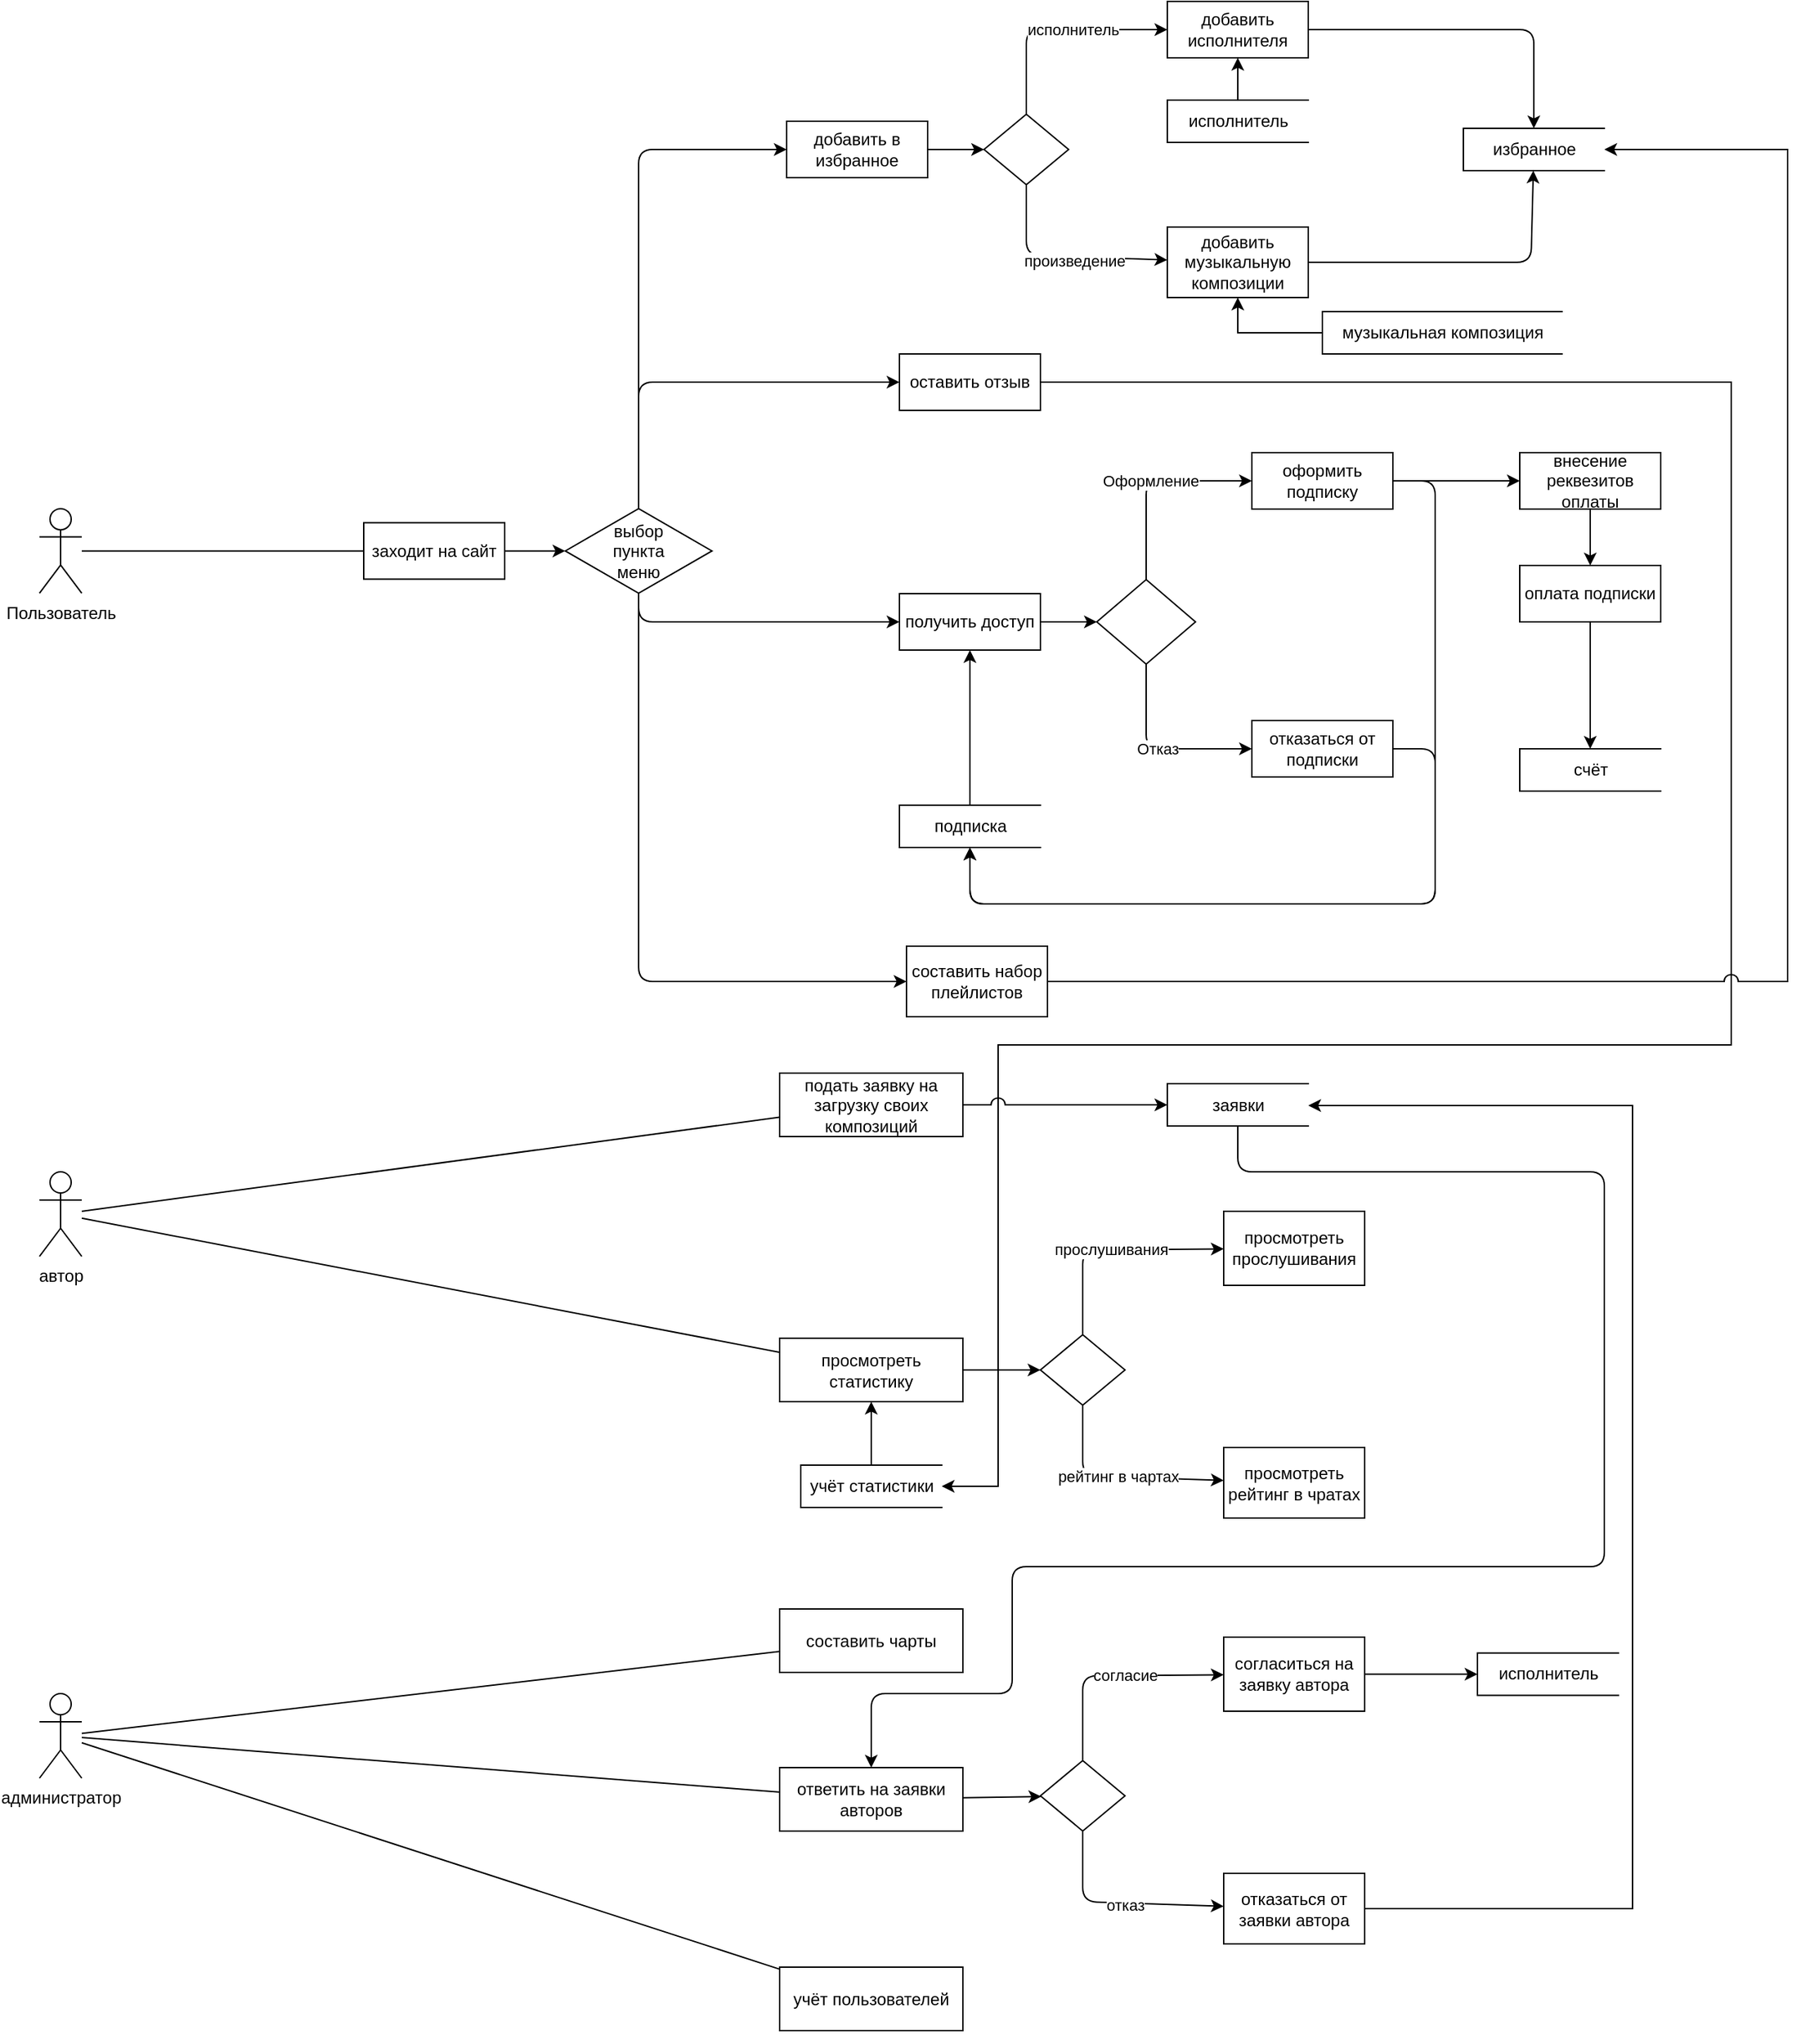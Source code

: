<mxfile version="15.6.1" type="github" pages="2">
  <diagram id="x2m9xSOuauWkbCSFKLqA" name="Страница 1">
    <mxGraphModel dx="1643" dy="1658" grid="1" gridSize="10" guides="1" tooltips="1" connect="1" arrows="1" fold="1" page="1" pageScale="1" pageWidth="827" pageHeight="1169" math="0" shadow="0">
      <root>
        <mxCell id="0" />
        <mxCell id="1" parent="0" />
        <mxCell id="N2sHEX1uIcaa_9FFR6iz-1" value="Пользователь" style="shape=umlActor;verticalLabelPosition=bottom;verticalAlign=top;html=1;outlineConnect=0;" parent="1" vertex="1">
          <mxGeometry x="-330" y="119.7" width="30" height="60" as="geometry" />
        </mxCell>
        <mxCell id="N2sHEX1uIcaa_9FFR6iz-2" value="" style="endArrow=none;html=1;" parent="1" source="N2sHEX1uIcaa_9FFR6iz-1" target="N2sHEX1uIcaa_9FFR6iz-3" edge="1">
          <mxGeometry width="50" height="50" relative="1" as="geometry">
            <mxPoint x="160" y="299.7" as="sourcePoint" />
            <mxPoint x="-100" y="159.7" as="targetPoint" />
          </mxGeometry>
        </mxCell>
        <mxCell id="iRl3DJ97S0IFw4UnPUvw-6" style="edgeStyle=orthogonalEdgeStyle;rounded=0;orthogonalLoop=1;jettySize=auto;html=1;" parent="1" source="N2sHEX1uIcaa_9FFR6iz-3" target="iRl3DJ97S0IFw4UnPUvw-5" edge="1">
          <mxGeometry relative="1" as="geometry" />
        </mxCell>
        <mxCell id="N2sHEX1uIcaa_9FFR6iz-3" value="заходит на сайт" style="rounded=0;whiteSpace=wrap;html=1;" parent="1" vertex="1">
          <mxGeometry x="-100" y="129.7" width="100" height="40" as="geometry" />
        </mxCell>
        <mxCell id="N2sHEX1uIcaa_9FFR6iz-5" value="получить доступ" style="rounded=0;whiteSpace=wrap;html=1;" parent="1" vertex="1">
          <mxGeometry x="280" y="180" width="100" height="40" as="geometry" />
        </mxCell>
        <mxCell id="N2sHEX1uIcaa_9FFR6iz-6" value="добавить в избранное" style="rounded=0;whiteSpace=wrap;html=1;" parent="1" vertex="1">
          <mxGeometry x="200" y="-155" width="100" height="40" as="geometry" />
        </mxCell>
        <mxCell id="KKeQWqtMuI6_xYpHAGpx-2" style="edgeStyle=orthogonalEdgeStyle;rounded=0;orthogonalLoop=1;jettySize=auto;html=1;entryX=1;entryY=0.5;entryDx=0;entryDy=0;jumpStyle=arc;jumpSize=10;" parent="1" source="N2sHEX1uIcaa_9FFR6iz-7" target="lSBhg6P_wEcgFPhDnSpZ-64" edge="1">
          <mxGeometry relative="1" as="geometry">
            <mxPoint x="360" y="810" as="targetPoint" />
            <Array as="points">
              <mxPoint x="870" y="30" />
              <mxPoint x="870" y="500" />
              <mxPoint x="350" y="500" />
              <mxPoint x="350" y="813" />
            </Array>
          </mxGeometry>
        </mxCell>
        <mxCell id="N2sHEX1uIcaa_9FFR6iz-7" value="оставить отзыв" style="rounded=0;whiteSpace=wrap;html=1;" parent="1" vertex="1">
          <mxGeometry x="280" y="10" width="100" height="40" as="geometry" />
        </mxCell>
        <mxCell id="N2sHEX1uIcaa_9FFR6iz-10" value="" style="rhombus;whiteSpace=wrap;html=1;" parent="1" vertex="1">
          <mxGeometry x="420" y="170" width="70" height="60" as="geometry" />
        </mxCell>
        <mxCell id="N2sHEX1uIcaa_9FFR6iz-11" value="" style="endArrow=classic;html=1;" parent="1" source="N2sHEX1uIcaa_9FFR6iz-5" target="N2sHEX1uIcaa_9FFR6iz-10" edge="1">
          <mxGeometry width="50" height="50" relative="1" as="geometry">
            <mxPoint x="400" y="340" as="sourcePoint" />
            <mxPoint x="430" y="200" as="targetPoint" />
          </mxGeometry>
        </mxCell>
        <mxCell id="N2sHEX1uIcaa_9FFR6iz-12" value="подписка" style="html=1;dashed=0;whitespace=wrap;shape=partialRectangle;right=0;" parent="1" vertex="1">
          <mxGeometry x="280" y="330" width="100" height="30" as="geometry" />
        </mxCell>
        <mxCell id="N2sHEX1uIcaa_9FFR6iz-13" value="" style="endArrow=classic;html=1;" parent="1" source="N2sHEX1uIcaa_9FFR6iz-12" target="N2sHEX1uIcaa_9FFR6iz-5" edge="1">
          <mxGeometry width="50" height="50" relative="1" as="geometry">
            <mxPoint x="400" y="210" as="sourcePoint" />
            <mxPoint x="450" y="160" as="targetPoint" />
          </mxGeometry>
        </mxCell>
        <mxCell id="lSBhg6P_wEcgFPhDnSpZ-16" value="Оформление" style="endArrow=classic;html=1;edgeStyle=orthogonalEdgeStyle;" parent="1" source="N2sHEX1uIcaa_9FFR6iz-10" target="lSBhg6P_wEcgFPhDnSpZ-25" edge="1">
          <mxGeometry relative="1" as="geometry">
            <mxPoint x="370" y="320" as="sourcePoint" />
            <mxPoint x="530" y="100" as="targetPoint" />
            <Array as="points">
              <mxPoint x="455" y="100" />
            </Array>
          </mxGeometry>
        </mxCell>
        <mxCell id="lSBhg6P_wEcgFPhDnSpZ-21" value="Отказ" style="endArrow=classic;html=1;edgeStyle=orthogonalEdgeStyle;" parent="1" source="N2sHEX1uIcaa_9FFR6iz-10" target="lSBhg6P_wEcgFPhDnSpZ-24" edge="1">
          <mxGeometry relative="1" as="geometry">
            <mxPoint x="370" y="250" as="sourcePoint" />
            <mxPoint x="530" y="290" as="targetPoint" />
            <Array as="points">
              <mxPoint x="455" y="290" />
            </Array>
          </mxGeometry>
        </mxCell>
        <mxCell id="lSBhg6P_wEcgFPhDnSpZ-24" value="отказаться от подписки" style="rounded=0;whiteSpace=wrap;html=1;" parent="1" vertex="1">
          <mxGeometry x="530" y="270" width="100" height="40" as="geometry" />
        </mxCell>
        <mxCell id="JcktMN1TbylJSj7w72PY-2" style="edgeStyle=orthogonalEdgeStyle;rounded=0;orthogonalLoop=1;jettySize=auto;html=1;" parent="1" source="lSBhg6P_wEcgFPhDnSpZ-25" edge="1">
          <mxGeometry relative="1" as="geometry">
            <mxPoint x="720" y="100" as="targetPoint" />
          </mxGeometry>
        </mxCell>
        <mxCell id="lSBhg6P_wEcgFPhDnSpZ-25" value="оформить подписку" style="rounded=0;whiteSpace=wrap;html=1;" parent="1" vertex="1">
          <mxGeometry x="530" y="80" width="100" height="40" as="geometry" />
        </mxCell>
        <mxCell id="lSBhg6P_wEcgFPhDnSpZ-33" value="" style="endArrow=classic;html=1;edgeStyle=orthogonalEdgeStyle;exitX=1;exitY=0.5;exitDx=0;exitDy=0;" parent="1" source="lSBhg6P_wEcgFPhDnSpZ-25" target="N2sHEX1uIcaa_9FFR6iz-12" edge="1">
          <mxGeometry width="50" height="50" relative="1" as="geometry">
            <mxPoint x="650" y="100" as="sourcePoint" />
            <mxPoint x="610" y="250" as="targetPoint" />
            <Array as="points">
              <mxPoint x="660" y="100" />
              <mxPoint x="660" y="400" />
              <mxPoint x="330" y="400" />
            </Array>
          </mxGeometry>
        </mxCell>
        <mxCell id="lSBhg6P_wEcgFPhDnSpZ-34" value="" style="endArrow=classic;html=1;edgeStyle=orthogonalEdgeStyle;" parent="1" source="lSBhg6P_wEcgFPhDnSpZ-24" target="N2sHEX1uIcaa_9FFR6iz-12" edge="1">
          <mxGeometry width="50" height="50" relative="1" as="geometry">
            <mxPoint x="560" y="300" as="sourcePoint" />
            <mxPoint x="380" y="370" as="targetPoint" />
            <Array as="points">
              <mxPoint x="660" y="290" />
              <mxPoint x="660" y="400" />
              <mxPoint x="330" y="400" />
            </Array>
          </mxGeometry>
        </mxCell>
        <mxCell id="lSBhg6P_wEcgFPhDnSpZ-38" value="" style="endArrow=classic;html=1;" parent="1" source="N2sHEX1uIcaa_9FFR6iz-6" target="lSBhg6P_wEcgFPhDnSpZ-39" edge="1">
          <mxGeometry width="50" height="50" relative="1" as="geometry">
            <mxPoint x="340" y="-175" as="sourcePoint" />
            <mxPoint x="340" y="-105" as="targetPoint" />
          </mxGeometry>
        </mxCell>
        <mxCell id="lSBhg6P_wEcgFPhDnSpZ-39" value="" style="shape=rhombus;html=1;dashed=0;whitespace=wrap;perimeter=rhombusPerimeter;" parent="1" vertex="1">
          <mxGeometry x="340" y="-160" width="60" height="50" as="geometry" />
        </mxCell>
        <mxCell id="lSBhg6P_wEcgFPhDnSpZ-41" value="" style="endArrow=classic;html=1;" parent="1" source="lSBhg6P_wEcgFPhDnSpZ-39" target="lSBhg6P_wEcgFPhDnSpZ-51" edge="1">
          <mxGeometry relative="1" as="geometry">
            <mxPoint x="170" y="40" as="sourcePoint" />
            <mxPoint x="470" y="-220" as="targetPoint" />
            <Array as="points">
              <mxPoint x="370" y="-220" />
            </Array>
          </mxGeometry>
        </mxCell>
        <mxCell id="lSBhg6P_wEcgFPhDnSpZ-43" value="исполнитель" style="edgeLabel;html=1;align=center;verticalAlign=middle;resizable=0;points=[];" parent="lSBhg6P_wEcgFPhDnSpZ-41" vertex="1" connectable="0">
          <mxGeometry x="0.16" y="-1" relative="1" as="geometry">
            <mxPoint y="-1" as="offset" />
          </mxGeometry>
        </mxCell>
        <mxCell id="lSBhg6P_wEcgFPhDnSpZ-47" value="" style="endArrow=classic;html=1;" parent="1" source="lSBhg6P_wEcgFPhDnSpZ-39" target="lSBhg6P_wEcgFPhDnSpZ-50" edge="1">
          <mxGeometry relative="1" as="geometry">
            <mxPoint x="370" y="-100" as="sourcePoint" />
            <mxPoint x="470" y="-60" as="targetPoint" />
            <Array as="points">
              <mxPoint x="370" y="-60" />
            </Array>
          </mxGeometry>
        </mxCell>
        <mxCell id="lSBhg6P_wEcgFPhDnSpZ-49" value="произведение" style="edgeLabel;html=1;align=center;verticalAlign=middle;resizable=0;points=[];" parent="lSBhg6P_wEcgFPhDnSpZ-47" vertex="1" connectable="0">
          <mxGeometry x="0.112" y="-3" relative="1" as="geometry">
            <mxPoint as="offset" />
          </mxGeometry>
        </mxCell>
        <mxCell id="lSBhg6P_wEcgFPhDnSpZ-50" value="добавить музыкальную композиции" style="rounded=0;whiteSpace=wrap;html=1;" parent="1" vertex="1">
          <mxGeometry x="470" y="-80" width="100" height="50" as="geometry" />
        </mxCell>
        <mxCell id="lSBhg6P_wEcgFPhDnSpZ-51" value="добавить исполнителя" style="rounded=0;whiteSpace=wrap;html=1;" parent="1" vertex="1">
          <mxGeometry x="470" y="-240" width="100" height="40" as="geometry" />
        </mxCell>
        <mxCell id="lSBhg6P_wEcgFPhDnSpZ-52" value="избранное" style="html=1;dashed=0;whitespace=wrap;shape=partialRectangle;right=0;" parent="1" vertex="1">
          <mxGeometry x="680" y="-150" width="100" height="30" as="geometry" />
        </mxCell>
        <mxCell id="lSBhg6P_wEcgFPhDnSpZ-53" value="" style="endArrow=classic;html=1;" parent="1" source="lSBhg6P_wEcgFPhDnSpZ-50" target="lSBhg6P_wEcgFPhDnSpZ-52" edge="1">
          <mxGeometry width="50" height="50" relative="1" as="geometry">
            <mxPoint x="480" y="-50" as="sourcePoint" />
            <mxPoint x="530" y="-100" as="targetPoint" />
            <Array as="points">
              <mxPoint x="728" y="-55" />
            </Array>
          </mxGeometry>
        </mxCell>
        <mxCell id="lSBhg6P_wEcgFPhDnSpZ-54" value="" style="endArrow=classic;html=1;" parent="1" source="lSBhg6P_wEcgFPhDnSpZ-51" target="lSBhg6P_wEcgFPhDnSpZ-52" edge="1">
          <mxGeometry width="50" height="50" relative="1" as="geometry">
            <mxPoint x="480" y="-50" as="sourcePoint" />
            <mxPoint x="530" y="-100" as="targetPoint" />
            <Array as="points">
              <mxPoint x="730" y="-220" />
            </Array>
          </mxGeometry>
        </mxCell>
        <mxCell id="KKeQWqtMuI6_xYpHAGpx-1" style="edgeStyle=orthogonalEdgeStyle;rounded=0;orthogonalLoop=1;jettySize=auto;html=1;entryX=1;entryY=0.5;entryDx=0;entryDy=0;jumpStyle=arc;jumpSize=10;" parent="1" source="lSBhg6P_wEcgFPhDnSpZ-56" target="lSBhg6P_wEcgFPhDnSpZ-52" edge="1">
          <mxGeometry relative="1" as="geometry">
            <mxPoint x="760" y="-60" as="targetPoint" />
            <Array as="points">
              <mxPoint x="910" y="455" />
              <mxPoint x="910" y="-135" />
            </Array>
          </mxGeometry>
        </mxCell>
        <mxCell id="lSBhg6P_wEcgFPhDnSpZ-56" value="составить набор плейлистов" style="rounded=0;whiteSpace=wrap;html=1;" parent="1" vertex="1">
          <mxGeometry x="285" y="430" width="100" height="50" as="geometry" />
        </mxCell>
        <mxCell id="lSBhg6P_wEcgFPhDnSpZ-57" value="автор" style="shape=umlActor;verticalLabelPosition=bottom;verticalAlign=top;html=1;outlineConnect=0;" parent="1" vertex="1">
          <mxGeometry x="-330" y="590" width="30" height="60" as="geometry" />
        </mxCell>
        <mxCell id="lSBhg6P_wEcgFPhDnSpZ-59" value="подать заявку на загрузку своих композиций" style="rounded=0;whiteSpace=wrap;html=1;" parent="1" vertex="1">
          <mxGeometry x="195" y="520" width="130" height="45" as="geometry" />
        </mxCell>
        <mxCell id="lSBhg6P_wEcgFPhDnSpZ-62" value="просмотреть статистику" style="rounded=0;whiteSpace=wrap;html=1;" parent="1" vertex="1">
          <mxGeometry x="195" y="708" width="130" height="45" as="geometry" />
        </mxCell>
        <mxCell id="lSBhg6P_wEcgFPhDnSpZ-64" value="учёт статистики" style="html=1;dashed=0;whitespace=wrap;shape=partialRectangle;right=0;" parent="1" vertex="1">
          <mxGeometry x="210" y="798" width="100" height="30" as="geometry" />
        </mxCell>
        <mxCell id="lSBhg6P_wEcgFPhDnSpZ-65" value="" style="endArrow=classic;html=1;" parent="1" source="lSBhg6P_wEcgFPhDnSpZ-64" target="lSBhg6P_wEcgFPhDnSpZ-62" edge="1">
          <mxGeometry width="50" height="50" relative="1" as="geometry">
            <mxPoint x="410" y="828" as="sourcePoint" />
            <mxPoint x="460" y="778" as="targetPoint" />
          </mxGeometry>
        </mxCell>
        <mxCell id="lSBhg6P_wEcgFPhDnSpZ-66" value="" style="shape=rhombus;html=1;dashed=0;whitespace=wrap;perimeter=rhombusPerimeter;" parent="1" vertex="1">
          <mxGeometry x="380" y="705.5" width="60" height="50" as="geometry" />
        </mxCell>
        <mxCell id="lSBhg6P_wEcgFPhDnSpZ-67" value="прослушивания" style="endArrow=classic;html=1;" parent="1" source="lSBhg6P_wEcgFPhDnSpZ-66" target="lSBhg6P_wEcgFPhDnSpZ-72" edge="1">
          <mxGeometry relative="1" as="geometry">
            <mxPoint x="210" y="905.5" as="sourcePoint" />
            <mxPoint x="510" y="645.5" as="targetPoint" />
            <Array as="points">
              <mxPoint x="410" y="645.5" />
            </Array>
          </mxGeometry>
        </mxCell>
        <mxCell id="lSBhg6P_wEcgFPhDnSpZ-69" value="рейтинг в чартах" style="endArrow=classic;html=1;" parent="1" source="lSBhg6P_wEcgFPhDnSpZ-66" target="lSBhg6P_wEcgFPhDnSpZ-71" edge="1">
          <mxGeometry relative="1" as="geometry">
            <mxPoint x="410" y="765.5" as="sourcePoint" />
            <mxPoint x="520" y="806" as="targetPoint" />
            <Array as="points">
              <mxPoint x="410" y="805.5" />
            </Array>
          </mxGeometry>
        </mxCell>
        <mxCell id="lSBhg6P_wEcgFPhDnSpZ-71" value="просмотреть рейтинг в чратах" style="rounded=0;whiteSpace=wrap;html=1;" parent="1" vertex="1">
          <mxGeometry x="510" y="785.5" width="100" height="50" as="geometry" />
        </mxCell>
        <mxCell id="lSBhg6P_wEcgFPhDnSpZ-72" value="просмотреть прослушивания" style="rounded=0;whiteSpace=wrap;html=1;" parent="1" vertex="1">
          <mxGeometry x="510" y="618" width="100" height="52.5" as="geometry" />
        </mxCell>
        <mxCell id="lSBhg6P_wEcgFPhDnSpZ-76" value="" style="endArrow=classic;html=1;" parent="1" source="lSBhg6P_wEcgFPhDnSpZ-62" target="lSBhg6P_wEcgFPhDnSpZ-66" edge="1">
          <mxGeometry width="50" height="50" relative="1" as="geometry">
            <mxPoint x="410" y="598" as="sourcePoint" />
            <mxPoint x="460" y="548" as="targetPoint" />
          </mxGeometry>
        </mxCell>
        <mxCell id="lSBhg6P_wEcgFPhDnSpZ-80" value="администратор" style="shape=umlActor;verticalLabelPosition=bottom;verticalAlign=top;html=1;outlineConnect=0;" parent="1" vertex="1">
          <mxGeometry x="-330" y="960" width="30" height="60" as="geometry" />
        </mxCell>
        <mxCell id="lSBhg6P_wEcgFPhDnSpZ-81" value="составить чарты" style="rounded=0;whiteSpace=wrap;html=1;" parent="1" vertex="1">
          <mxGeometry x="195" y="900" width="130" height="45" as="geometry" />
        </mxCell>
        <mxCell id="lSBhg6P_wEcgFPhDnSpZ-82" value="заявки" style="html=1;dashed=0;whitespace=wrap;shape=partialRectangle;right=0;" parent="1" vertex="1">
          <mxGeometry x="470" y="527.5" width="100" height="30" as="geometry" />
        </mxCell>
        <mxCell id="lSBhg6P_wEcgFPhDnSpZ-83" value="" style="endArrow=classic;html=1;jumpStyle=arc;jumpSize=10;" parent="1" source="lSBhg6P_wEcgFPhDnSpZ-59" target="lSBhg6P_wEcgFPhDnSpZ-82" edge="1">
          <mxGeometry width="50" height="50" relative="1" as="geometry">
            <mxPoint x="360" y="570" as="sourcePoint" />
            <mxPoint x="410" y="520" as="targetPoint" />
          </mxGeometry>
        </mxCell>
        <mxCell id="lSBhg6P_wEcgFPhDnSpZ-84" value="ответить на заявки авторов" style="rounded=0;whiteSpace=wrap;html=1;" parent="1" vertex="1">
          <mxGeometry x="195" y="1012.5" width="130" height="45" as="geometry" />
        </mxCell>
        <mxCell id="lSBhg6P_wEcgFPhDnSpZ-90" value="" style="shape=rhombus;html=1;dashed=0;whitespace=wrap;perimeter=rhombusPerimeter;" parent="1" vertex="1">
          <mxGeometry x="380" y="1007.5" width="60" height="50" as="geometry" />
        </mxCell>
        <mxCell id="lSBhg6P_wEcgFPhDnSpZ-91" value="" style="endArrow=classic;html=1;" parent="1" source="lSBhg6P_wEcgFPhDnSpZ-90" target="lSBhg6P_wEcgFPhDnSpZ-96" edge="1">
          <mxGeometry relative="1" as="geometry">
            <mxPoint x="210" y="1207.5" as="sourcePoint" />
            <mxPoint x="510" y="947.5" as="targetPoint" />
            <Array as="points">
              <mxPoint x="410" y="947.5" />
            </Array>
          </mxGeometry>
        </mxCell>
        <mxCell id="lSBhg6P_wEcgFPhDnSpZ-92" value="согласие" style="edgeLabel;html=1;align=center;verticalAlign=middle;resizable=0;points=[];" parent="lSBhg6P_wEcgFPhDnSpZ-91" vertex="1" connectable="0">
          <mxGeometry x="0.26" relative="1" as="geometry">
            <mxPoint x="-11" as="offset" />
          </mxGeometry>
        </mxCell>
        <mxCell id="lSBhg6P_wEcgFPhDnSpZ-93" value="" style="endArrow=classic;html=1;" parent="1" source="lSBhg6P_wEcgFPhDnSpZ-90" target="lSBhg6P_wEcgFPhDnSpZ-95" edge="1">
          <mxGeometry relative="1" as="geometry">
            <mxPoint x="410" y="1067.5" as="sourcePoint" />
            <mxPoint x="520" y="1108" as="targetPoint" />
            <Array as="points">
              <mxPoint x="410" y="1107.5" />
            </Array>
          </mxGeometry>
        </mxCell>
        <mxCell id="lSBhg6P_wEcgFPhDnSpZ-99" value="отказ" style="edgeLabel;html=1;align=center;verticalAlign=middle;resizable=0;points=[];" parent="lSBhg6P_wEcgFPhDnSpZ-93" vertex="1" connectable="0">
          <mxGeometry x="0.184" y="-1" relative="1" as="geometry">
            <mxPoint x="-9" as="offset" />
          </mxGeometry>
        </mxCell>
        <mxCell id="KKeQWqtMuI6_xYpHAGpx-7" style="edgeStyle=orthogonalEdgeStyle;rounded=0;orthogonalLoop=1;jettySize=auto;html=1;" parent="1" source="lSBhg6P_wEcgFPhDnSpZ-95" target="lSBhg6P_wEcgFPhDnSpZ-82" edge="1">
          <mxGeometry relative="1" as="geometry">
            <Array as="points">
              <mxPoint x="800" y="1113" />
              <mxPoint x="800" y="543" />
            </Array>
          </mxGeometry>
        </mxCell>
        <mxCell id="lSBhg6P_wEcgFPhDnSpZ-95" value="отказаться от заявки автора" style="rounded=0;whiteSpace=wrap;html=1;" parent="1" vertex="1">
          <mxGeometry x="510" y="1087.5" width="100" height="50" as="geometry" />
        </mxCell>
        <mxCell id="KKeQWqtMuI6_xYpHAGpx-3" style="edgeStyle=orthogonalEdgeStyle;rounded=0;orthogonalLoop=1;jettySize=auto;html=1;" parent="1" source="lSBhg6P_wEcgFPhDnSpZ-96" target="KKeQWqtMuI6_xYpHAGpx-4" edge="1">
          <mxGeometry relative="1" as="geometry">
            <mxPoint x="690" y="950" as="targetPoint" />
          </mxGeometry>
        </mxCell>
        <mxCell id="lSBhg6P_wEcgFPhDnSpZ-96" value="согласиться на заявку автора" style="rounded=0;whiteSpace=wrap;html=1;" parent="1" vertex="1">
          <mxGeometry x="510" y="920" width="100" height="52.5" as="geometry" />
        </mxCell>
        <mxCell id="lSBhg6P_wEcgFPhDnSpZ-97" value="" style="endArrow=classic;html=1;" parent="1" source="lSBhg6P_wEcgFPhDnSpZ-84" target="lSBhg6P_wEcgFPhDnSpZ-90" edge="1">
          <mxGeometry width="50" height="50" relative="1" as="geometry">
            <mxPoint x="325" y="1032.5" as="sourcePoint" />
            <mxPoint x="460" y="850" as="targetPoint" />
          </mxGeometry>
        </mxCell>
        <mxCell id="lSBhg6P_wEcgFPhDnSpZ-101" value="" style="endArrow=classic;html=1;jumpStyle=arc;" parent="1" source="lSBhg6P_wEcgFPhDnSpZ-82" target="lSBhg6P_wEcgFPhDnSpZ-84" edge="1">
          <mxGeometry width="50" height="50" relative="1" as="geometry">
            <mxPoint x="360" y="1070" as="sourcePoint" />
            <mxPoint x="750" y="1000" as="targetPoint" />
            <Array as="points">
              <mxPoint x="520" y="590" />
              <mxPoint x="780" y="590" />
              <mxPoint x="780" y="870" />
              <mxPoint x="360" y="870" />
              <mxPoint x="360" y="960" />
              <mxPoint x="260" y="960" />
            </Array>
          </mxGeometry>
        </mxCell>
        <mxCell id="lSBhg6P_wEcgFPhDnSpZ-115" value="учёт пользователей" style="rounded=0;whiteSpace=wrap;html=1;" parent="1" vertex="1">
          <mxGeometry x="195" y="1154" width="130" height="45" as="geometry" />
        </mxCell>
        <mxCell id="lSBhg6P_wEcgFPhDnSpZ-117" style="edgeStyle=orthogonalEdgeStyle;rounded=0;jumpStyle=arc;jumpSize=10;orthogonalLoop=1;jettySize=auto;html=1;exitX=0.5;exitY=1;exitDx=0;exitDy=0;" parent="1" source="lSBhg6P_wEcgFPhDnSpZ-115" target="lSBhg6P_wEcgFPhDnSpZ-115" edge="1">
          <mxGeometry relative="1" as="geometry" />
        </mxCell>
        <mxCell id="iRl3DJ97S0IFw4UnPUvw-1" value="" style="endArrow=classic;html=1;endFill=1;edgeStyle=orthogonalEdgeStyle;" parent="1" source="iRl3DJ97S0IFw4UnPUvw-5" target="lSBhg6P_wEcgFPhDnSpZ-56" edge="1">
          <mxGeometry width="50" height="50" relative="1" as="geometry">
            <mxPoint x="95" y="230" as="sourcePoint" />
            <mxPoint x="226.5" y="430.95" as="targetPoint" />
            <Array as="points">
              <mxPoint x="95" y="455" />
            </Array>
          </mxGeometry>
        </mxCell>
        <mxCell id="iRl3DJ97S0IFw4UnPUvw-3" value="" style="endArrow=classic;html=1;endFill=1;edgeStyle=orthogonalEdgeStyle;exitX=0.5;exitY=0;exitDx=0;exitDy=0;exitPerimeter=0;" parent="1" source="iRl3DJ97S0IFw4UnPUvw-5" target="N2sHEX1uIcaa_9FFR6iz-7" edge="1">
          <mxGeometry width="50" height="50" relative="1" as="geometry">
            <mxPoint x="414" y="-19.05" as="sourcePoint" />
            <mxPoint x="194" y="-50.0" as="targetPoint" />
            <Array as="points">
              <mxPoint x="95" y="30" />
            </Array>
          </mxGeometry>
        </mxCell>
        <mxCell id="iRl3DJ97S0IFw4UnPUvw-4" style="edgeStyle=orthogonalEdgeStyle;orthogonalLoop=1;jettySize=auto;html=1;endArrow=classic;endFill=1;" parent="1" source="iRl3DJ97S0IFw4UnPUvw-5" target="N2sHEX1uIcaa_9FFR6iz-5" edge="1">
          <mxGeometry relative="1" as="geometry">
            <mxPoint x="156.5" y="95.95" as="targetPoint" />
            <Array as="points">
              <mxPoint x="95" y="200" />
            </Array>
          </mxGeometry>
        </mxCell>
        <mxCell id="iRl3DJ97S0IFw4UnPUvw-8" style="edgeStyle=orthogonalEdgeStyle;rounded=1;orthogonalLoop=1;jettySize=auto;html=1;" parent="1" source="iRl3DJ97S0IFw4UnPUvw-5" target="N2sHEX1uIcaa_9FFR6iz-6" edge="1">
          <mxGeometry relative="1" as="geometry">
            <Array as="points">
              <mxPoint x="95" y="-135" />
            </Array>
          </mxGeometry>
        </mxCell>
        <mxCell id="iRl3DJ97S0IFw4UnPUvw-5" value="выбор&lt;br&gt;пункта&lt;br&gt;меню" style="strokeWidth=1;html=1;shape=mxgraph.flowchart.decision;whiteSpace=wrap;" parent="1" vertex="1">
          <mxGeometry x="43" y="119.7" width="104" height="60" as="geometry" />
        </mxCell>
        <mxCell id="iRl3DJ97S0IFw4UnPUvw-12" value="" style="endArrow=none;html=1;rounded=1;comic=0;sketch=0;" parent="1" source="lSBhg6P_wEcgFPhDnSpZ-57" target="lSBhg6P_wEcgFPhDnSpZ-59" edge="1">
          <mxGeometry width="50" height="50" relative="1" as="geometry">
            <mxPoint x="430" y="680" as="sourcePoint" />
            <mxPoint x="480" y="630" as="targetPoint" />
          </mxGeometry>
        </mxCell>
        <mxCell id="iRl3DJ97S0IFw4UnPUvw-13" value="" style="endArrow=none;html=1;rounded=1;comic=0;sketch=0;" parent="1" source="lSBhg6P_wEcgFPhDnSpZ-57" target="lSBhg6P_wEcgFPhDnSpZ-62" edge="1">
          <mxGeometry width="50" height="50" relative="1" as="geometry">
            <mxPoint x="110" y="618.77" as="sourcePoint" />
            <mxPoint x="280" y="570.83" as="targetPoint" />
          </mxGeometry>
        </mxCell>
        <mxCell id="iRl3DJ97S0IFw4UnPUvw-14" value="" style="endArrow=none;html=1;rounded=1;comic=0;sketch=0;" parent="1" source="lSBhg6P_wEcgFPhDnSpZ-80" target="lSBhg6P_wEcgFPhDnSpZ-81" edge="1">
          <mxGeometry width="50" height="50" relative="1" as="geometry">
            <mxPoint x="80" y="970.22" as="sourcePoint" />
            <mxPoint x="250" y="922.28" as="targetPoint" />
          </mxGeometry>
        </mxCell>
        <mxCell id="iRl3DJ97S0IFw4UnPUvw-15" value="" style="endArrow=none;html=1;rounded=1;comic=0;sketch=0;" parent="1" source="lSBhg6P_wEcgFPhDnSpZ-80" target="lSBhg6P_wEcgFPhDnSpZ-84" edge="1">
          <mxGeometry width="50" height="50" relative="1" as="geometry">
            <mxPoint y="1027.94" as="sourcePoint" />
            <mxPoint x="170" y="980" as="targetPoint" />
          </mxGeometry>
        </mxCell>
        <mxCell id="iRl3DJ97S0IFw4UnPUvw-16" value="" style="endArrow=none;html=1;rounded=1;comic=0;sketch=0;" parent="1" source="lSBhg6P_wEcgFPhDnSpZ-80" target="lSBhg6P_wEcgFPhDnSpZ-115" edge="1">
          <mxGeometry width="50" height="50" relative="1" as="geometry">
            <mxPoint x="-10" y="1087.94" as="sourcePoint" />
            <mxPoint x="160" y="1040" as="targetPoint" />
          </mxGeometry>
        </mxCell>
        <mxCell id="KKeQWqtMuI6_xYpHAGpx-4" value="исполнитель" style="html=1;dashed=0;whitespace=wrap;shape=partialRectangle;right=0;" parent="1" vertex="1">
          <mxGeometry x="690" y="931.25" width="100" height="30" as="geometry" />
        </mxCell>
        <mxCell id="KKeQWqtMuI6_xYpHAGpx-6" style="edgeStyle=orthogonalEdgeStyle;rounded=0;orthogonalLoop=1;jettySize=auto;html=1;" parent="1" source="KKeQWqtMuI6_xYpHAGpx-5" target="lSBhg6P_wEcgFPhDnSpZ-51" edge="1">
          <mxGeometry relative="1" as="geometry" />
        </mxCell>
        <mxCell id="KKeQWqtMuI6_xYpHAGpx-5" value="исполнитель" style="html=1;dashed=0;whitespace=wrap;shape=partialRectangle;right=0;" parent="1" vertex="1">
          <mxGeometry x="470" y="-170" width="100" height="30" as="geometry" />
        </mxCell>
        <mxCell id="JcktMN1TbylJSj7w72PY-6" value="" style="group" parent="1" vertex="1" connectable="0">
          <mxGeometry x="720" y="80" width="100" height="40" as="geometry" />
        </mxCell>
        <mxCell id="JcktMN1TbylJSj7w72PY-3" value="внесение реквезитов оплаты" style="rounded=0;whiteSpace=wrap;html=1;" parent="JcktMN1TbylJSj7w72PY-6" vertex="1">
          <mxGeometry width="100" height="40" as="geometry" />
        </mxCell>
        <mxCell id="JcktMN1TbylJSj7w72PY-12" value="" style="group" parent="1" vertex="1" connectable="0">
          <mxGeometry x="720" y="290" width="100" height="30" as="geometry" />
        </mxCell>
        <mxCell id="JcktMN1TbylJSj7w72PY-4" style="edgeStyle=orthogonalEdgeStyle;rounded=0;orthogonalLoop=1;jettySize=auto;html=1;exitX=0.5;exitY=1;exitDx=0;exitDy=0;" parent="JcktMN1TbylJSj7w72PY-12" source="42-g6-r6dHHUk6DTStv7-2" edge="1">
          <mxGeometry relative="1" as="geometry">
            <mxPoint x="50" as="targetPoint" />
            <mxPoint x="50" y="-90" as="sourcePoint" />
          </mxGeometry>
        </mxCell>
        <mxCell id="JcktMN1TbylJSj7w72PY-7" value="счёт" style="html=1;dashed=0;whitespace=wrap;shape=partialRectangle;right=0;" parent="JcktMN1TbylJSj7w72PY-12" vertex="1">
          <mxGeometry width="100" height="30" as="geometry" />
        </mxCell>
        <mxCell id="42-g6-r6dHHUk6DTStv7-1" value="" style="group" parent="1" vertex="1" connectable="0">
          <mxGeometry x="720" y="160" width="100" height="40" as="geometry" />
        </mxCell>
        <mxCell id="42-g6-r6dHHUk6DTStv7-2" value="оплата подписки" style="rounded=0;whiteSpace=wrap;html=1;" parent="42-g6-r6dHHUk6DTStv7-1" vertex="1">
          <mxGeometry width="100" height="40" as="geometry" />
        </mxCell>
        <mxCell id="42-g6-r6dHHUk6DTStv7-4" style="edgeStyle=orthogonalEdgeStyle;rounded=0;orthogonalLoop=1;jettySize=auto;html=1;entryX=0.5;entryY=0;entryDx=0;entryDy=0;" parent="1" source="JcktMN1TbylJSj7w72PY-3" target="42-g6-r6dHHUk6DTStv7-2" edge="1">
          <mxGeometry relative="1" as="geometry" />
        </mxCell>
        <mxCell id="a3F2-LEHRQdO3DOXwPA6-2" style="edgeStyle=orthogonalEdgeStyle;rounded=0;jumpStyle=arc;jumpSize=10;orthogonalLoop=1;jettySize=auto;html=1;entryX=0.5;entryY=1;entryDx=0;entryDy=0;" edge="1" parent="1" source="a3F2-LEHRQdO3DOXwPA6-1" target="lSBhg6P_wEcgFPhDnSpZ-50">
          <mxGeometry relative="1" as="geometry" />
        </mxCell>
        <mxCell id="a3F2-LEHRQdO3DOXwPA6-1" value="музыкальная композиция" style="html=1;dashed=0;whitespace=wrap;shape=partialRectangle;right=0;" vertex="1" parent="1">
          <mxGeometry x="580" y="-20" width="170" height="30" as="geometry" />
        </mxCell>
      </root>
    </mxGraphModel>
  </diagram>
  <diagram id="rb2fnQqKy-oTNJvaz7Hq" name="Page-2">
    <mxGraphModel dx="1038" dy="556" grid="1" gridSize="10" guides="1" tooltips="1" connect="1" arrows="1" fold="1" page="1" pageScale="1" pageWidth="827" pageHeight="1169" math="0" shadow="0">
      <root>
        <mxCell id="FPRfPh-XwPBOYbg2Q8Ab-0" />
        <mxCell id="FPRfPh-XwPBOYbg2Q8Ab-1" parent="FPRfPh-XwPBOYbg2Q8Ab-0" />
      </root>
    </mxGraphModel>
  </diagram>
</mxfile>

